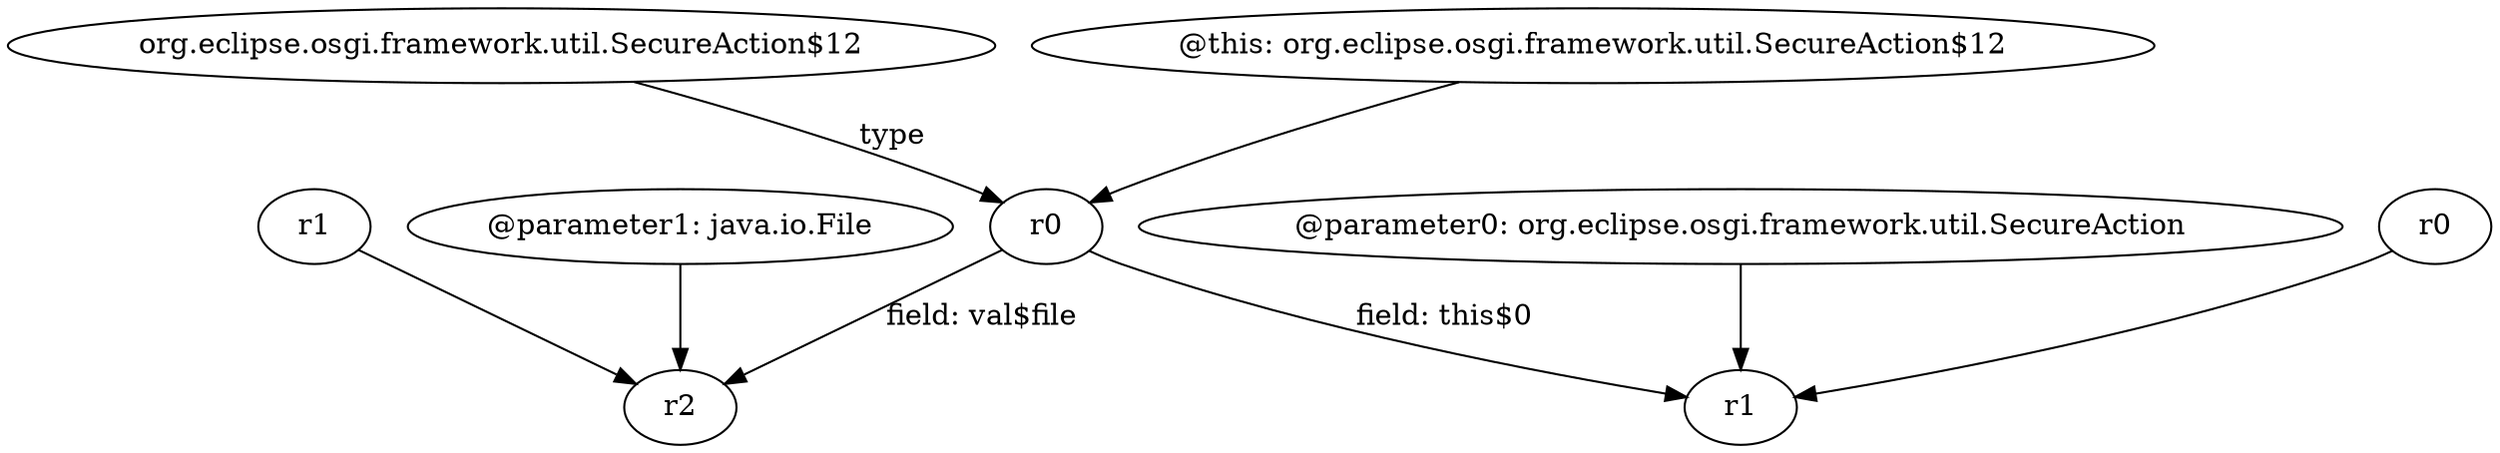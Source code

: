 digraph g {
0[label="r0"]
1[label="r2"]
0->1[label="field: val$file"]
2[label="@parameter1: java.io.File"]
2->1[label=""]
3[label="r1"]
0->3[label="field: this$0"]
4[label="org.eclipse.osgi.framework.util.SecureAction$12"]
4->0[label="type"]
5[label="@parameter0: org.eclipse.osgi.framework.util.SecureAction"]
5->3[label=""]
6[label="r1"]
6->1[label=""]
7[label="@this: org.eclipse.osgi.framework.util.SecureAction$12"]
7->0[label=""]
8[label="r0"]
8->3[label=""]
}